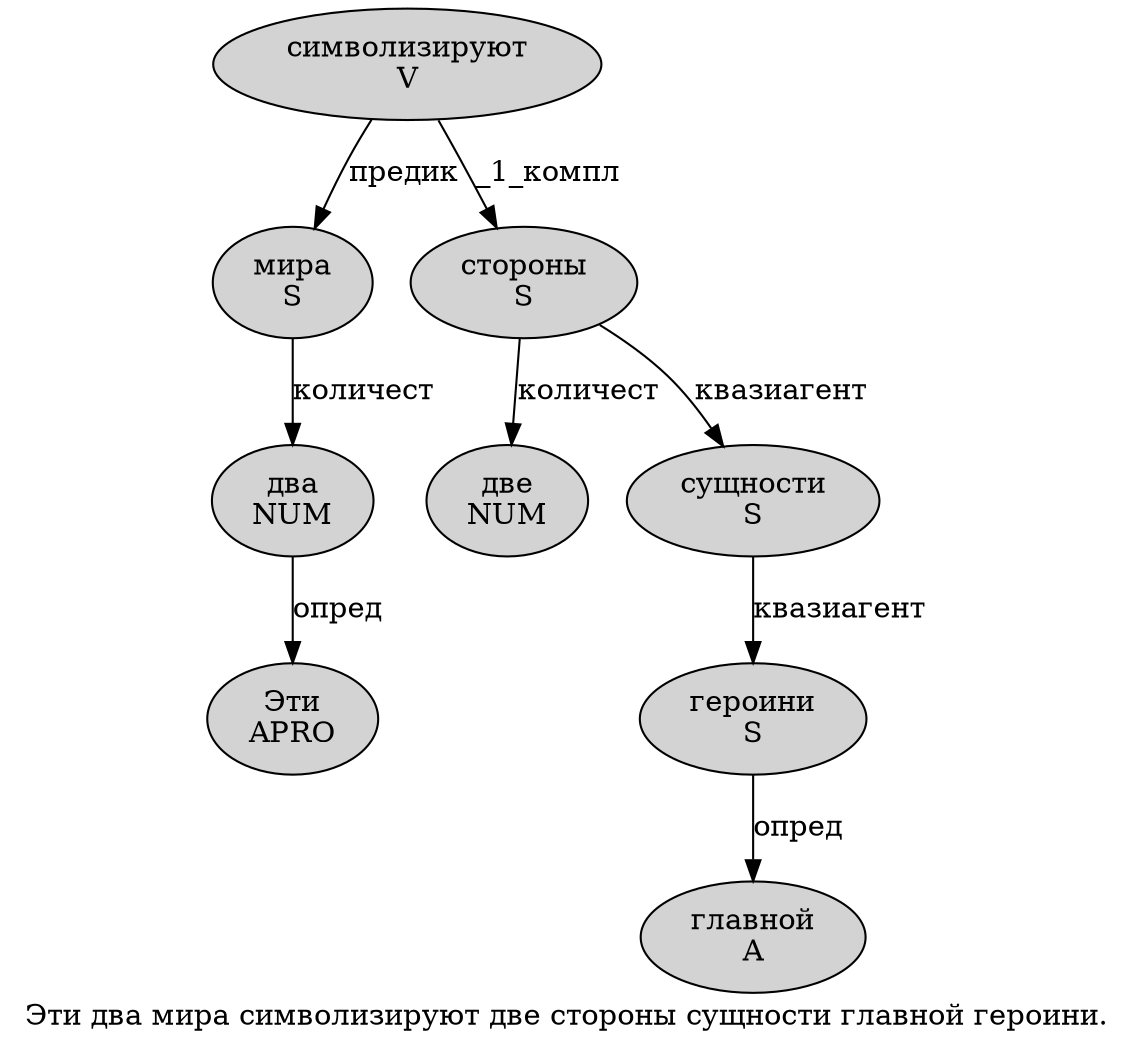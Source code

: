 digraph SENTENCE_437 {
	graph [label="Эти два мира символизируют две стороны сущности главной героини."]
	node [style=filled]
		0 [label="Эти
APRO" color="" fillcolor=lightgray penwidth=1 shape=ellipse]
		1 [label="два
NUM" color="" fillcolor=lightgray penwidth=1 shape=ellipse]
		2 [label="мира
S" color="" fillcolor=lightgray penwidth=1 shape=ellipse]
		3 [label="символизируют
V" color="" fillcolor=lightgray penwidth=1 shape=ellipse]
		4 [label="две
NUM" color="" fillcolor=lightgray penwidth=1 shape=ellipse]
		5 [label="стороны
S" color="" fillcolor=lightgray penwidth=1 shape=ellipse]
		6 [label="сущности
S" color="" fillcolor=lightgray penwidth=1 shape=ellipse]
		7 [label="главной
A" color="" fillcolor=lightgray penwidth=1 shape=ellipse]
		8 [label="героини
S" color="" fillcolor=lightgray penwidth=1 shape=ellipse]
			5 -> 4 [label="количест"]
			5 -> 6 [label="квазиагент"]
			2 -> 1 [label="количест"]
			1 -> 0 [label="опред"]
			3 -> 2 [label="предик"]
			3 -> 5 [label="_1_компл"]
			8 -> 7 [label="опред"]
			6 -> 8 [label="квазиагент"]
}